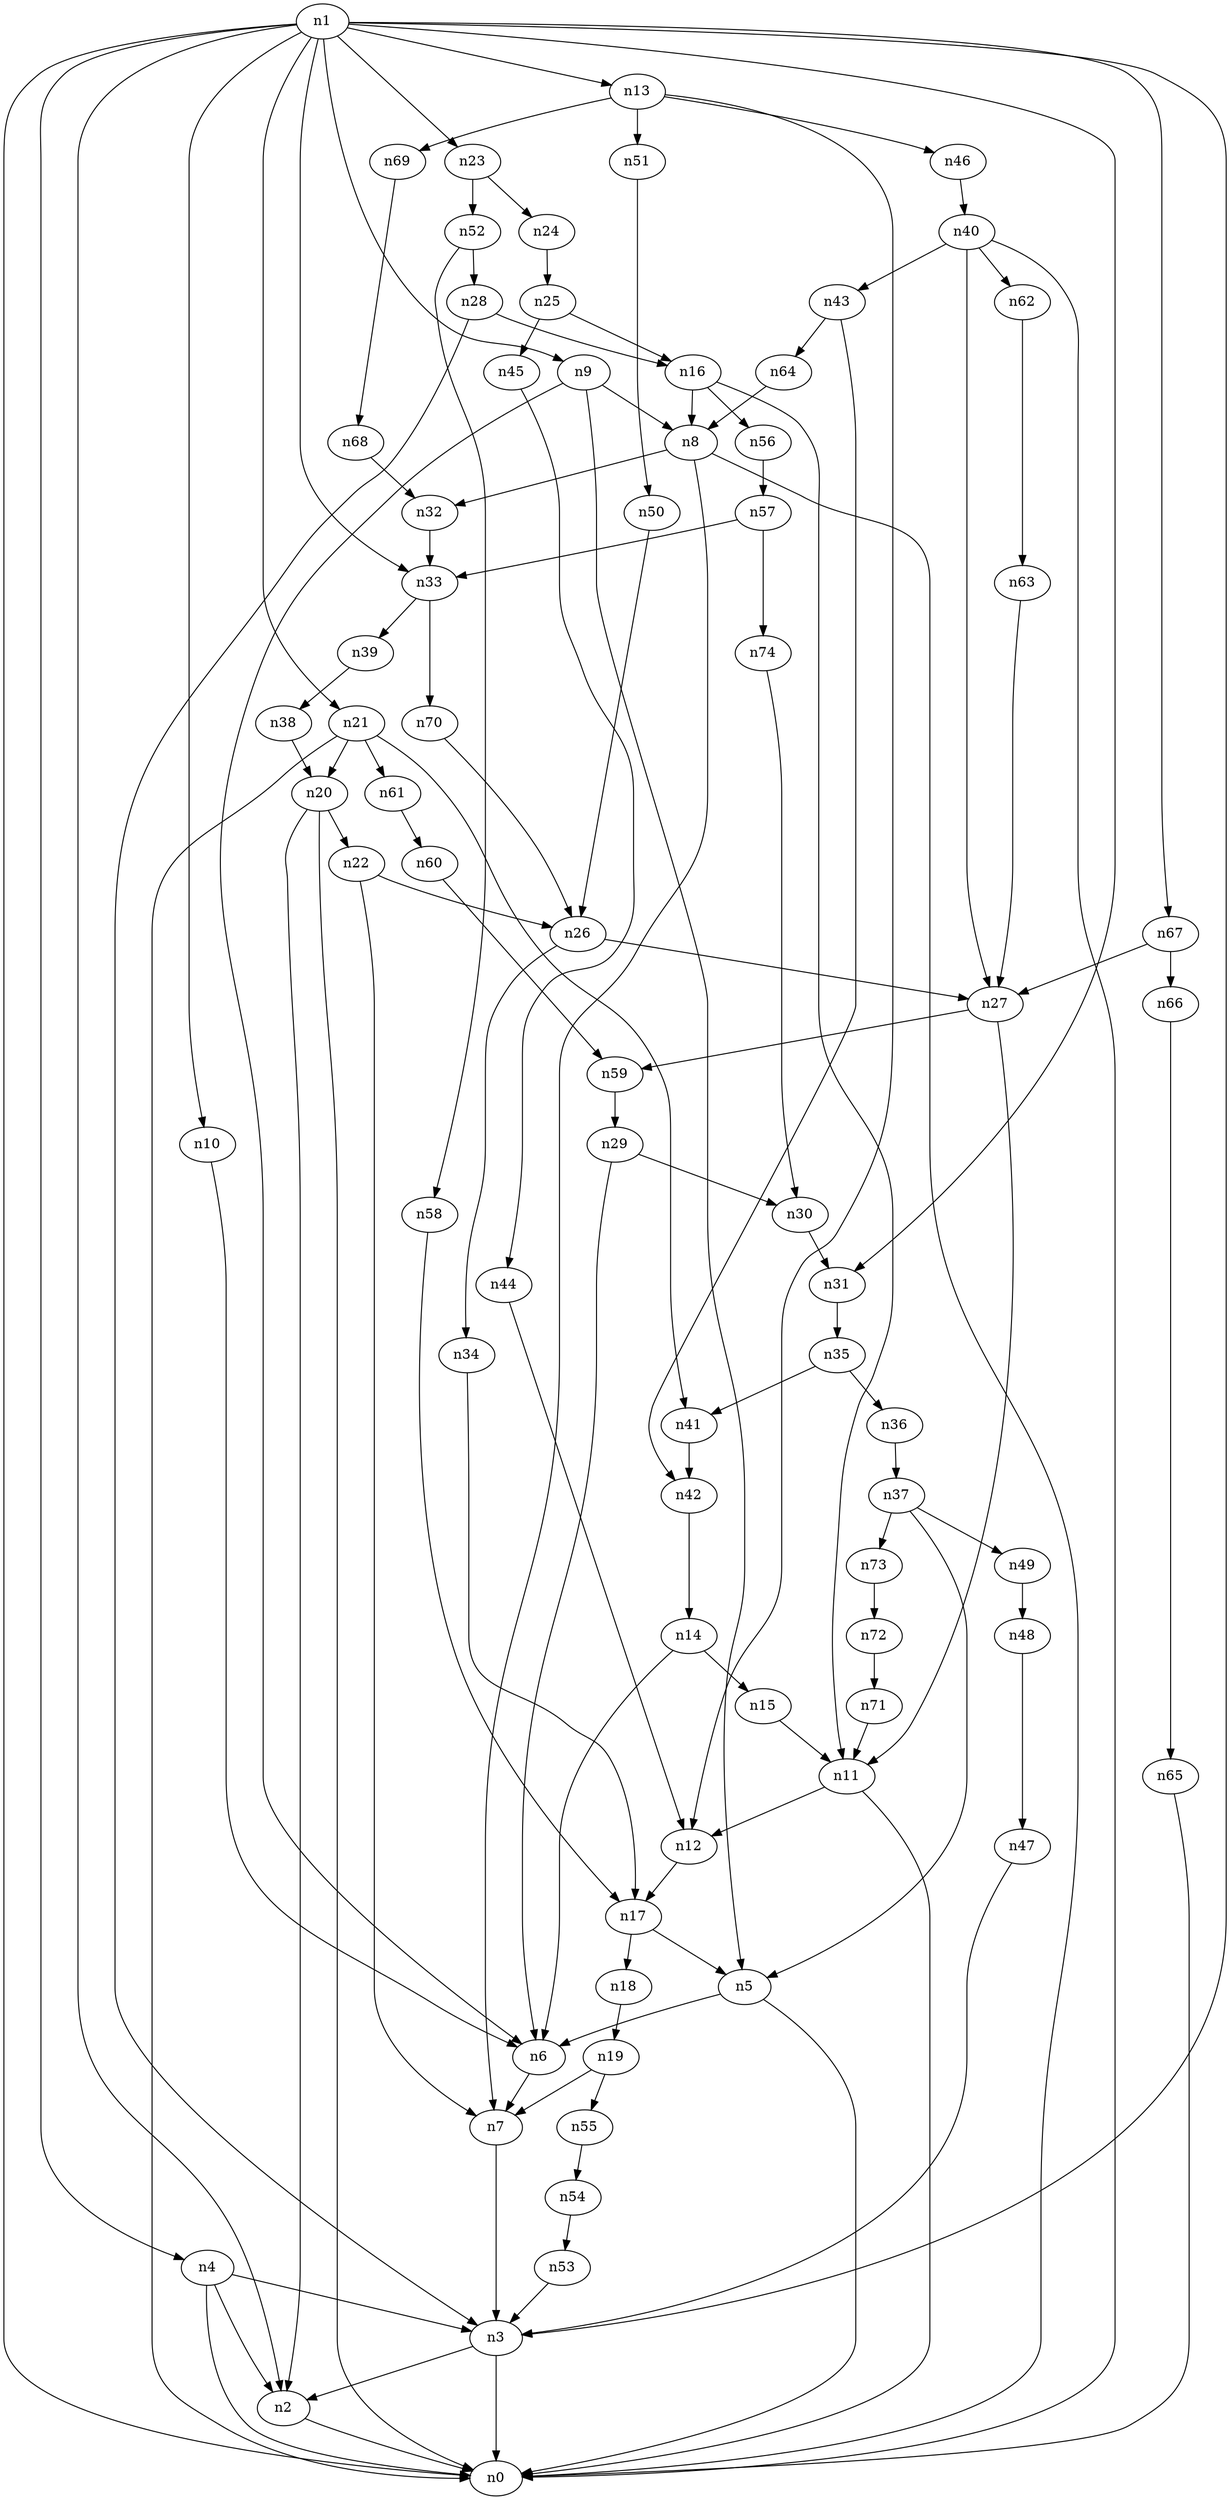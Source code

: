 digraph G {
	n1 -> n0	 [_graphml_id=e0];
	n1 -> n2	 [_graphml_id=e1];
	n1 -> n3	 [_graphml_id=e6];
	n1 -> n4	 [_graphml_id=e9];
	n1 -> n9	 [_graphml_id=e16];
	n1 -> n10	 [_graphml_id=e17];
	n1 -> n13	 [_graphml_id=e23];
	n1 -> n21	 [_graphml_id=e36];
	n1 -> n23	 [_graphml_id=e40];
	n1 -> n31	 [_graphml_id=e53];
	n1 -> n33	 [_graphml_id=e56];
	n1 -> n67	 [_graphml_id=e118];
	n2 -> n0	 [_graphml_id=e5];
	n3 -> n0	 [_graphml_id=e8];
	n3 -> n2	 [_graphml_id=e2];
	n4 -> n0	 [_graphml_id=e4];
	n4 -> n2	 [_graphml_id=e7];
	n4 -> n3	 [_graphml_id=e3];
	n5 -> n0	 [_graphml_id=e10];
	n5 -> n6	 [_graphml_id=e11];
	n6 -> n7	 [_graphml_id=e12];
	n7 -> n3	 [_graphml_id=e13];
	n8 -> n0	 [_graphml_id=e14];
	n8 -> n7	 [_graphml_id=e19];
	n8 -> n32	 [_graphml_id=e54];
	n9 -> n5	 [_graphml_id=e39];
	n9 -> n6	 [_graphml_id=e29];
	n9 -> n8	 [_graphml_id=e15];
	n10 -> n6	 [_graphml_id=e18];
	n11 -> n0	 [_graphml_id=e20];
	n11 -> n12	 [_graphml_id=e21];
	n12 -> n17	 [_graphml_id=e49];
	n13 -> n12	 [_graphml_id=e22];
	n13 -> n46	 [_graphml_id=e77];
	n13 -> n51	 [_graphml_id=e86];
	n13 -> n69	 [_graphml_id=e115];
	n14 -> n6	 [_graphml_id=e24];
	n14 -> n15	 [_graphml_id=e25];
	n15 -> n11	 [_graphml_id=e26];
	n16 -> n8	 [_graphml_id=e28];
	n16 -> n11	 [_graphml_id=e27];
	n16 -> n56	 [_graphml_id=e94];
	n17 -> n5	 [_graphml_id=e30];
	n17 -> n18	 [_graphml_id=e31];
	n18 -> n19	 [_graphml_id=e32];
	n19 -> n7	 [_graphml_id=e33];
	n19 -> n55	 [_graphml_id=e93];
	n20 -> n0	 [_graphml_id=e34];
	n20 -> n2	 [_graphml_id=e59];
	n20 -> n22	 [_graphml_id=e38];
	n21 -> n0	 [_graphml_id=e69];
	n21 -> n20	 [_graphml_id=e35];
	n21 -> n41	 [_graphml_id=e89];
	n21 -> n61	 [_graphml_id=e102];
	n22 -> n7	 [_graphml_id=e37];
	n22 -> n26	 [_graphml_id=e44];
	n23 -> n24	 [_graphml_id=e41];
	n23 -> n52	 [_graphml_id=e87];
	n24 -> n25	 [_graphml_id=e42];
	n25 -> n16	 [_graphml_id=e43];
	n25 -> n45	 [_graphml_id=e76];
	n26 -> n27	 [_graphml_id=e45];
	n26 -> n34	 [_graphml_id=e58];
	n27 -> n11	 [_graphml_id=e46];
	n27 -> n59	 [_graphml_id=e99];
	n28 -> n3	 [_graphml_id=e47];
	n28 -> n16	 [_graphml_id=e48];
	n29 -> n6	 [_graphml_id=e50];
	n29 -> n30	 [_graphml_id=e51];
	n30 -> n31	 [_graphml_id=e52];
	n31 -> n35	 [_graphml_id=e60];
	n32 -> n33	 [_graphml_id=e55];
	n33 -> n39	 [_graphml_id=e66];
	n33 -> n70	 [_graphml_id=e116];
	n34 -> n17	 [_graphml_id=e57];
	n35 -> n36	 [_graphml_id=e61];
	n35 -> n41	 [_graphml_id=e70];
	n36 -> n37	 [_graphml_id=e62];
	n37 -> n5	 [_graphml_id=e63];
	n37 -> n49	 [_graphml_id=e83];
	n37 -> n73	 [_graphml_id=e122];
	n38 -> n20	 [_graphml_id=e64];
	n39 -> n38	 [_graphml_id=e65];
	n40 -> n0	 [_graphml_id=e68];
	n40 -> n27	 [_graphml_id=e67];
	n40 -> n43	 [_graphml_id=e73];
	n40 -> n62	 [_graphml_id=e103];
	n41 -> n42	 [_graphml_id=e71];
	n42 -> n14	 [_graphml_id=e79];
	n43 -> n42	 [_graphml_id=e72];
	n43 -> n64	 [_graphml_id=e106];
	n44 -> n12	 [_graphml_id=e74];
	n45 -> n44	 [_graphml_id=e75];
	n46 -> n40	 [_graphml_id=e78];
	n47 -> n3	 [_graphml_id=e80];
	n48 -> n47	 [_graphml_id=e81];
	n49 -> n48	 [_graphml_id=e82];
	n50 -> n26	 [_graphml_id=e84];
	n51 -> n50	 [_graphml_id=e85];
	n52 -> n28	 [_graphml_id=e88];
	n52 -> n58	 [_graphml_id=e98];
	n53 -> n3	 [_graphml_id=e90];
	n54 -> n53	 [_graphml_id=e91];
	n55 -> n54	 [_graphml_id=e92];
	n56 -> n57	 [_graphml_id=e95];
	n57 -> n33	 [_graphml_id=e96];
	n57 -> n74	 [_graphml_id=e124];
	n58 -> n17	 [_graphml_id=e97];
	n59 -> n29	 [_graphml_id=e108];
	n60 -> n59	 [_graphml_id=e100];
	n61 -> n60	 [_graphml_id=e101];
	n62 -> n63	 [_graphml_id=e104];
	n63 -> n27	 [_graphml_id=e105];
	n64 -> n8	 [_graphml_id=e107];
	n65 -> n0	 [_graphml_id=e109];
	n66 -> n65	 [_graphml_id=e110];
	n67 -> n27	 [_graphml_id=e112];
	n67 -> n66	 [_graphml_id=e111];
	n68 -> n32	 [_graphml_id=e113];
	n69 -> n68	 [_graphml_id=e114];
	n70 -> n26	 [_graphml_id=e117];
	n71 -> n11	 [_graphml_id=e119];
	n72 -> n71	 [_graphml_id=e120];
	n73 -> n72	 [_graphml_id=e121];
	n74 -> n30	 [_graphml_id=e123];
}
